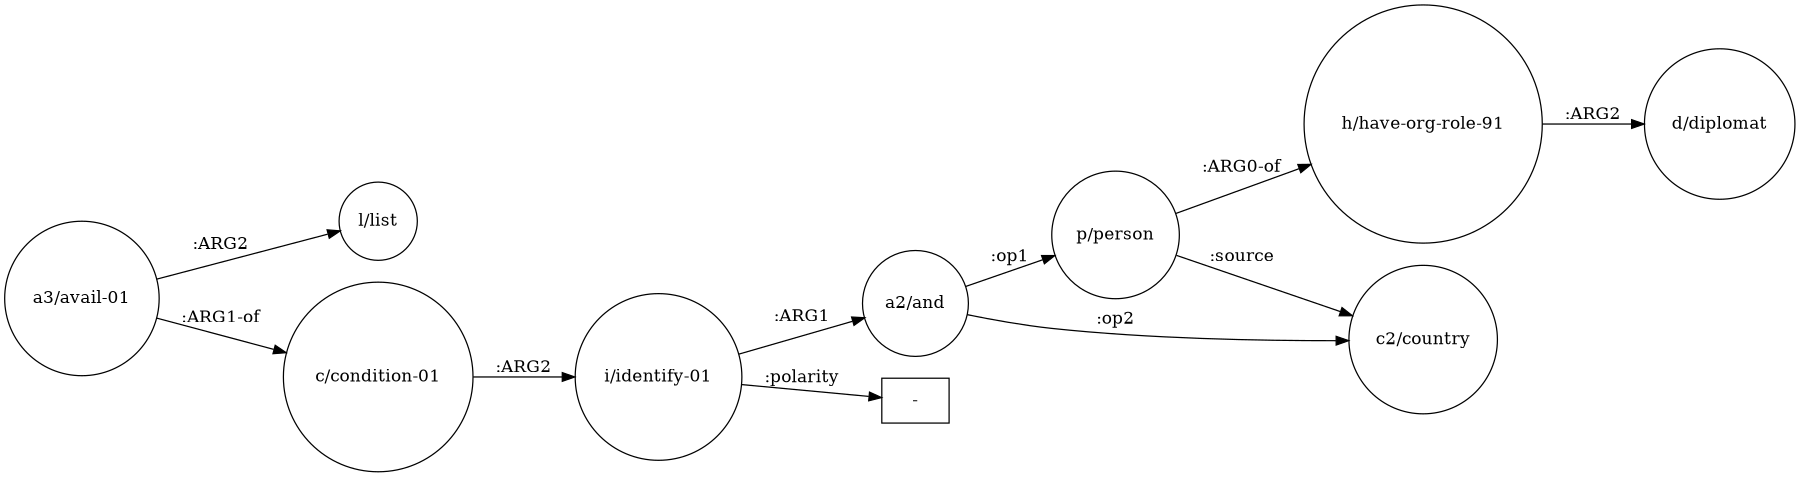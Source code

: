 digraph amr_graph {
	rankdir=LR size="12,8"
	a3 [label="a3/avail-01" shape=circle]
	l [label="l/list" shape=circle]
	c [label="c/condition-01" shape=circle]
	i [label="i/identify-01" shape=circle]
	a2 [label="a2/and" shape=circle]
	p [label="p/person" shape=circle]
	h [label="h/have-org-role-91" shape=circle]
	d [label="d/diplomat" shape=circle]
	c2 [label="c2/country" shape=circle]
	a3 -> l [label=":ARG2"]
	a3 -> c [label=":ARG1-of"]
	c -> i [label=":ARG2"]
	i -> a2 [label=":ARG1"]
	a2 -> p [label=":op1"]
	p -> h [label=":ARG0-of"]
	h -> d [label=":ARG2"]
	a2 -> c2 [label=":op2"]
	p -> c2 [label=":source"]
	node_0 [label="-" shape=rectangle]
	i -> node_0 [label=":polarity"]
}
